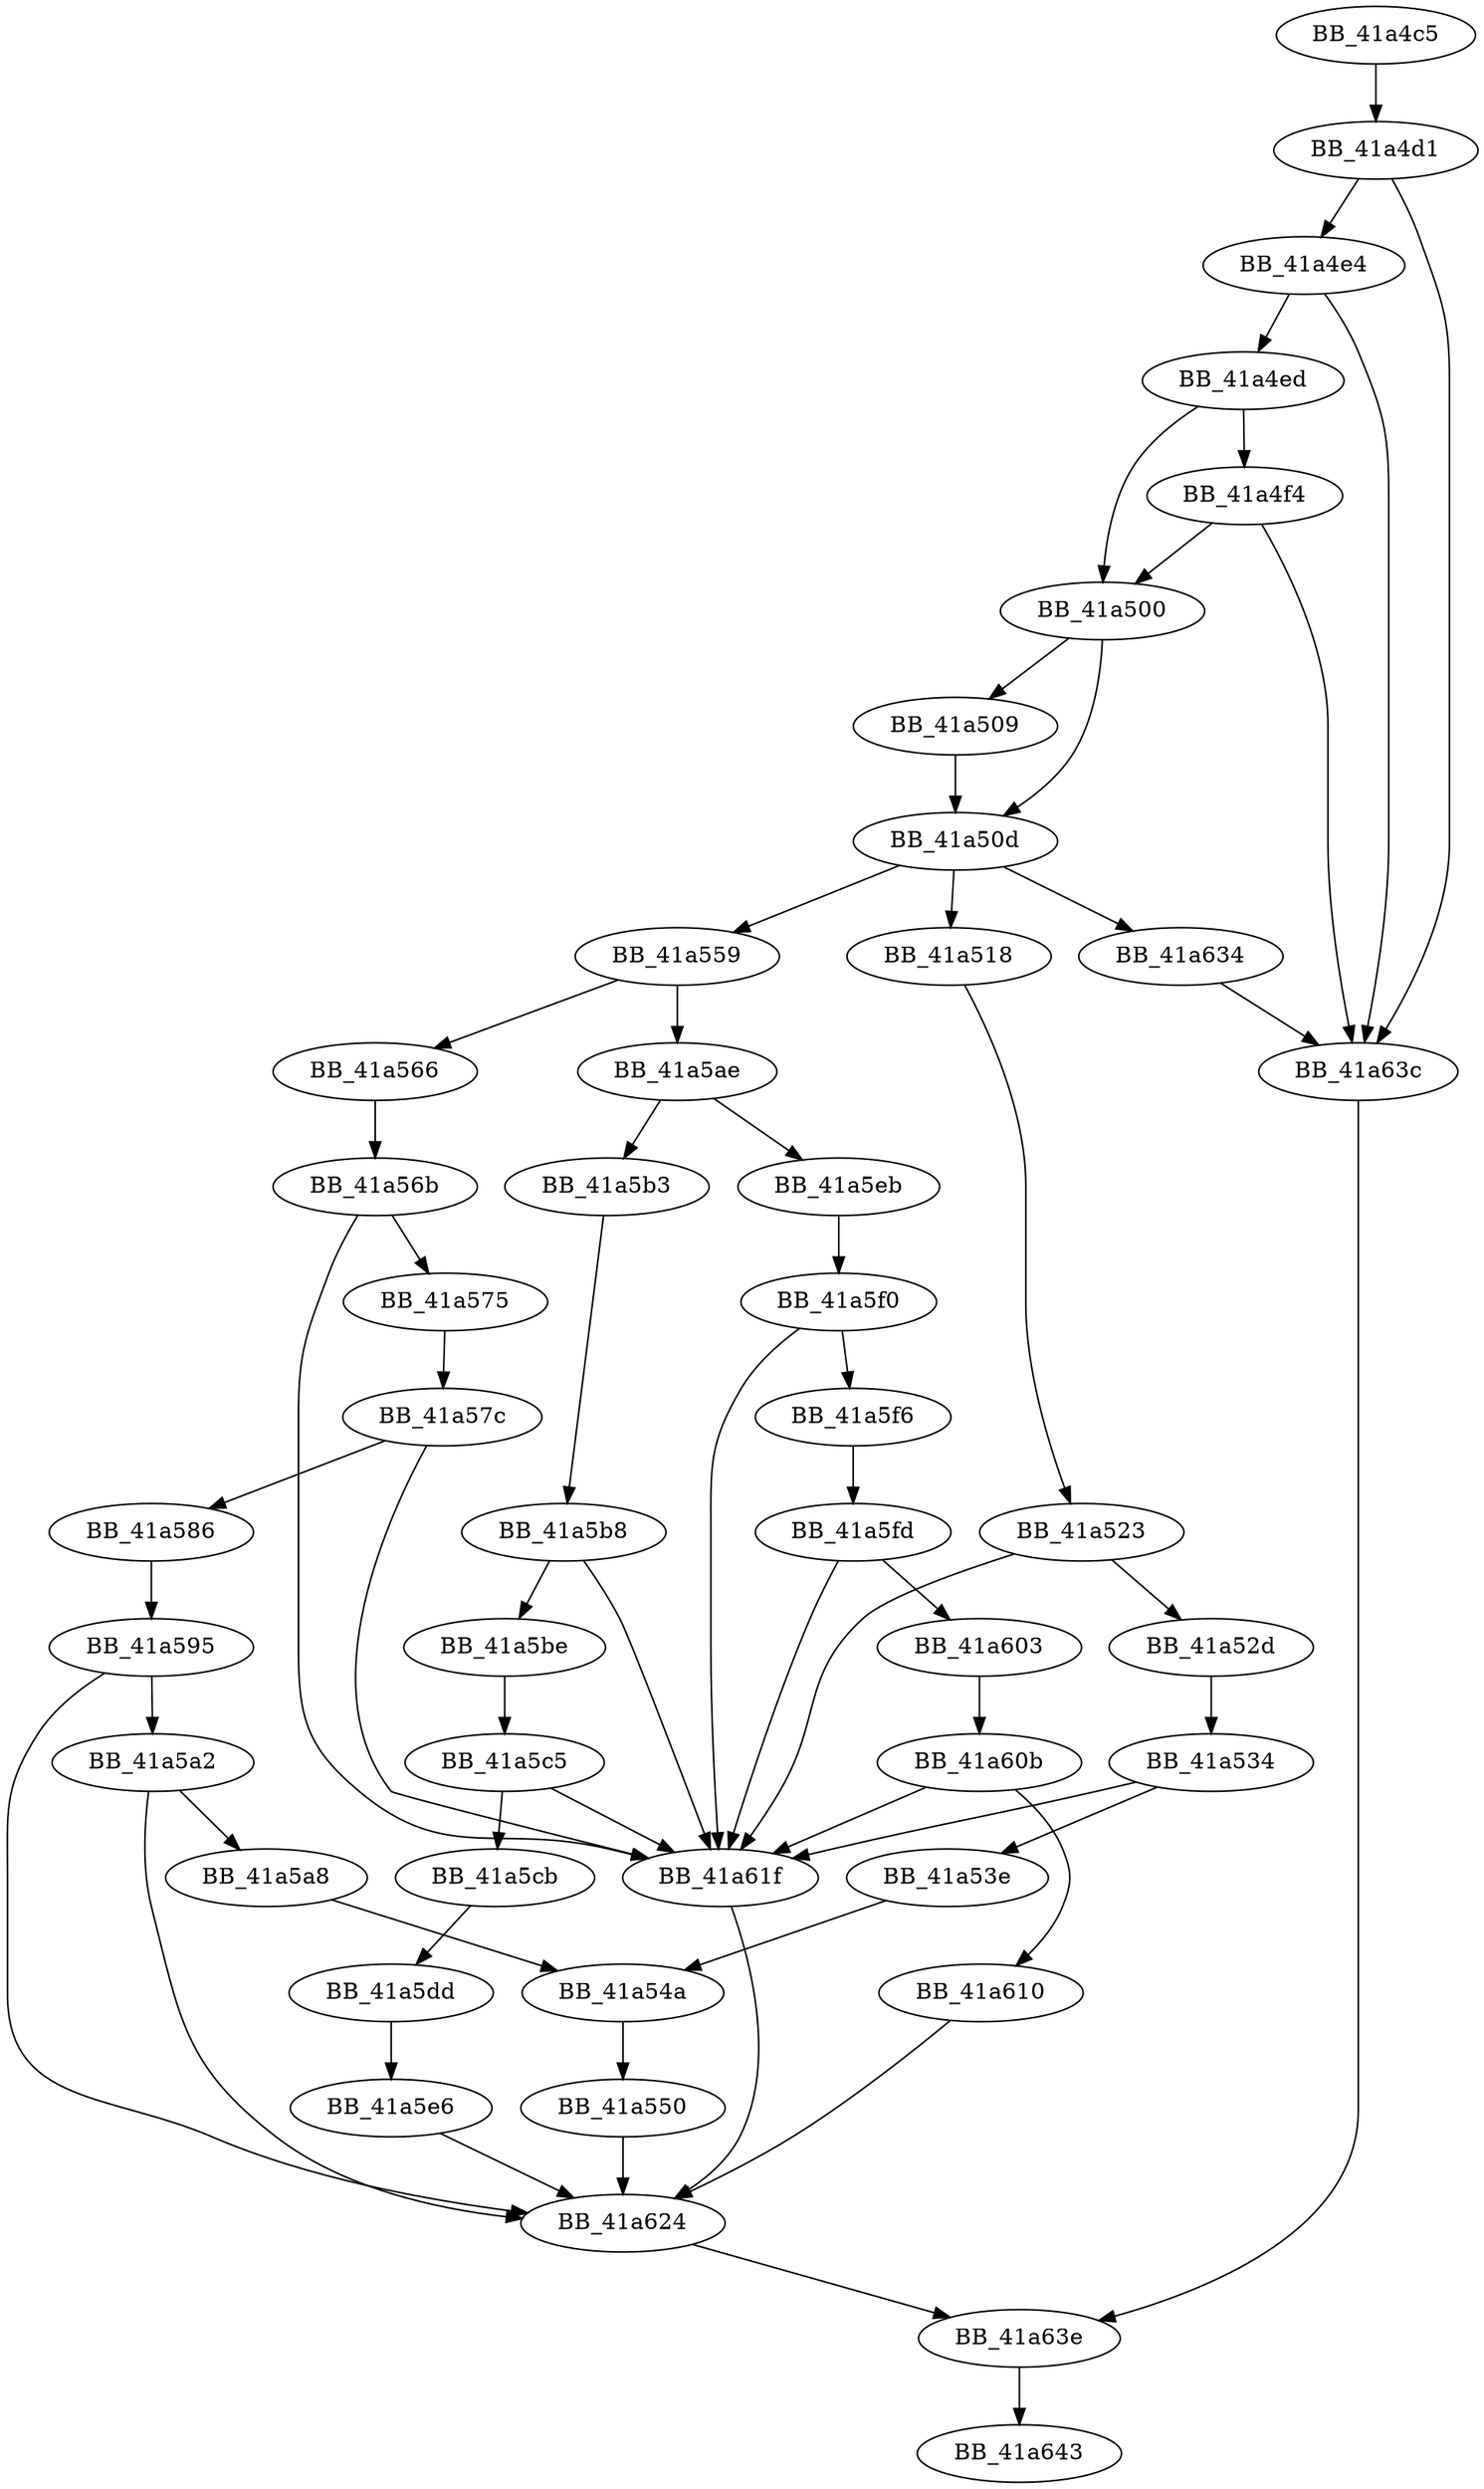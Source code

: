 DiGraph ___BuildCatchObjectHelper{
BB_41a4c5->BB_41a4d1
BB_41a4d1->BB_41a4e4
BB_41a4d1->BB_41a63c
BB_41a4e4->BB_41a4ed
BB_41a4e4->BB_41a63c
BB_41a4ed->BB_41a4f4
BB_41a4ed->BB_41a500
BB_41a4f4->BB_41a500
BB_41a4f4->BB_41a63c
BB_41a500->BB_41a509
BB_41a500->BB_41a50d
BB_41a509->BB_41a50d
BB_41a50d->BB_41a518
BB_41a50d->BB_41a559
BB_41a50d->BB_41a634
BB_41a518->BB_41a523
BB_41a523->BB_41a52d
BB_41a523->BB_41a61f
BB_41a52d->BB_41a534
BB_41a534->BB_41a53e
BB_41a534->BB_41a61f
BB_41a53e->BB_41a54a
BB_41a54a->BB_41a550
BB_41a550->BB_41a624
BB_41a559->BB_41a566
BB_41a559->BB_41a5ae
BB_41a566->BB_41a56b
BB_41a56b->BB_41a575
BB_41a56b->BB_41a61f
BB_41a575->BB_41a57c
BB_41a57c->BB_41a586
BB_41a57c->BB_41a61f
BB_41a586->BB_41a595
BB_41a595->BB_41a5a2
BB_41a595->BB_41a624
BB_41a5a2->BB_41a5a8
BB_41a5a2->BB_41a624
BB_41a5a8->BB_41a54a
BB_41a5ae->BB_41a5b3
BB_41a5ae->BB_41a5eb
BB_41a5b3->BB_41a5b8
BB_41a5b8->BB_41a5be
BB_41a5b8->BB_41a61f
BB_41a5be->BB_41a5c5
BB_41a5c5->BB_41a5cb
BB_41a5c5->BB_41a61f
BB_41a5cb->BB_41a5dd
BB_41a5dd->BB_41a5e6
BB_41a5e6->BB_41a624
BB_41a5eb->BB_41a5f0
BB_41a5f0->BB_41a5f6
BB_41a5f0->BB_41a61f
BB_41a5f6->BB_41a5fd
BB_41a5fd->BB_41a603
BB_41a5fd->BB_41a61f
BB_41a603->BB_41a60b
BB_41a60b->BB_41a610
BB_41a60b->BB_41a61f
BB_41a610->BB_41a624
BB_41a61f->BB_41a624
BB_41a624->BB_41a63e
BB_41a634->BB_41a63c
BB_41a63c->BB_41a63e
BB_41a63e->BB_41a643
}
